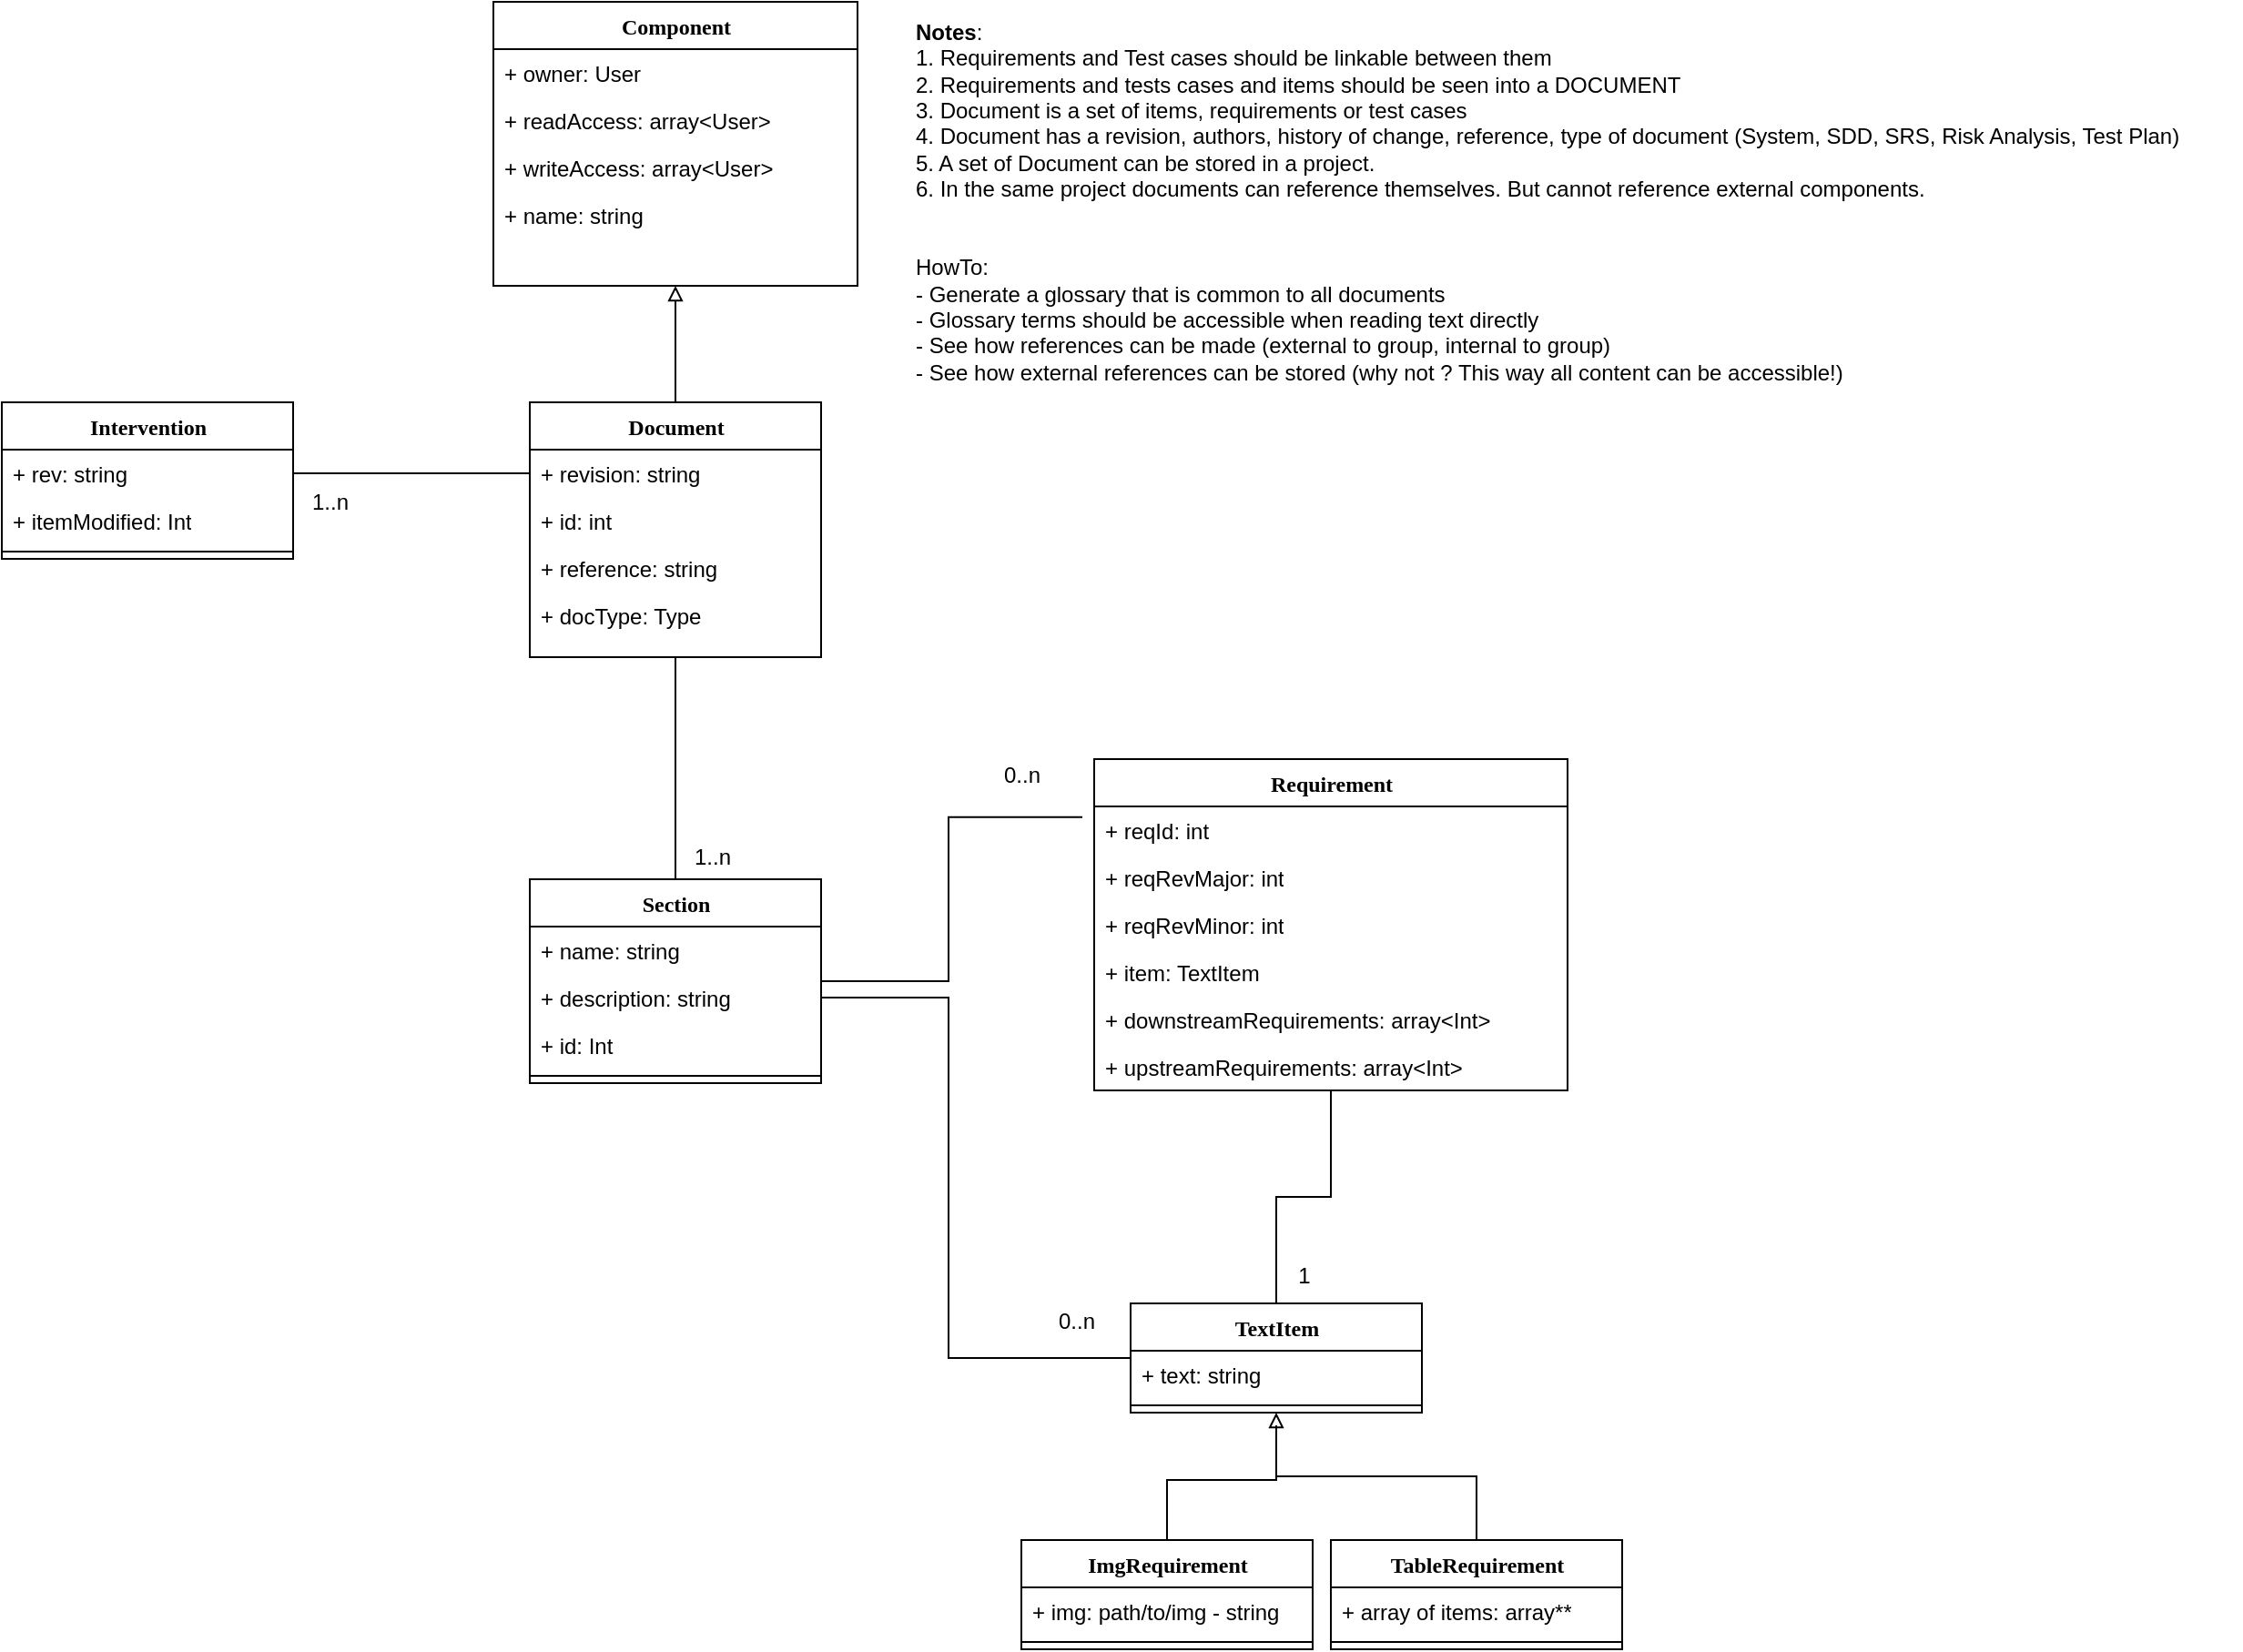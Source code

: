 <mxfile version="20.2.8" type="device"><diagram name="Page-1" id="6133507b-19e7-1e82-6fc7-422aa6c4b21f"><mxGraphModel dx="1422" dy="1630" grid="1" gridSize="10" guides="1" tooltips="1" connect="1" arrows="1" fold="1" page="1" pageScale="1" pageWidth="1100" pageHeight="850" background="none" math="0" shadow="0"><root><mxCell id="0"/><mxCell id="1" parent="0"/><mxCell id="nu8oI9lx687MHpXz6TGe-50" style="edgeStyle=orthogonalEdgeStyle;rounded=0;orthogonalLoop=1;jettySize=auto;html=1;exitX=0.5;exitY=1;exitDx=0;exitDy=0;entryX=0.5;entryY=0;entryDx=0;entryDy=0;endArrow=none;endFill=0;" edge="1" parent="1" source="nu8oI9lx687MHpXz6TGe-1" target="nu8oI9lx687MHpXz6TGe-7"><mxGeometry relative="1" as="geometry"/></mxCell><mxCell id="nu8oI9lx687MHpXz6TGe-83" style="edgeStyle=orthogonalEdgeStyle;rounded=0;orthogonalLoop=1;jettySize=auto;html=1;exitX=0.5;exitY=0;exitDx=0;exitDy=0;entryX=0.5;entryY=1;entryDx=0;entryDy=0;endArrow=block;endFill=0;" edge="1" parent="1" source="nu8oI9lx687MHpXz6TGe-1" target="nu8oI9lx687MHpXz6TGe-76"><mxGeometry relative="1" as="geometry"/></mxCell><mxCell id="nu8oI9lx687MHpXz6TGe-1" value="Document" style="swimlane;html=1;fontStyle=1;align=center;verticalAlign=top;childLayout=stackLayout;horizontal=1;startSize=26;horizontalStack=0;resizeParent=1;resizeLast=0;collapsible=1;marginBottom=0;swimlaneFillColor=#ffffff;rounded=0;shadow=0;comic=0;labelBackgroundColor=none;strokeWidth=1;fillColor=none;fontFamily=Verdana;fontSize=12" vertex="1" parent="1"><mxGeometry x="1310" y="-130" width="160" height="140" as="geometry"/></mxCell><mxCell id="nu8oI9lx687MHpXz6TGe-54" value="+ revision: string" style="text;html=1;strokeColor=none;fillColor=none;align=left;verticalAlign=top;spacingLeft=4;spacingRight=4;whiteSpace=wrap;overflow=hidden;rotatable=0;points=[[0,0.5],[1,0.5]];portConstraint=eastwest;" vertex="1" parent="nu8oI9lx687MHpXz6TGe-1"><mxGeometry y="26" width="160" height="26" as="geometry"/></mxCell><mxCell id="nu8oI9lx687MHpXz6TGe-74" value="+ id: int" style="text;html=1;strokeColor=none;fillColor=none;align=left;verticalAlign=top;spacingLeft=4;spacingRight=4;whiteSpace=wrap;overflow=hidden;rotatable=0;points=[[0,0.5],[1,0.5]];portConstraint=eastwest;" vertex="1" parent="nu8oI9lx687MHpXz6TGe-1"><mxGeometry y="52" width="160" height="26" as="geometry"/></mxCell><mxCell id="nu8oI9lx687MHpXz6TGe-75" value="+ reference: string" style="text;html=1;strokeColor=none;fillColor=none;align=left;verticalAlign=top;spacingLeft=4;spacingRight=4;whiteSpace=wrap;overflow=hidden;rotatable=0;points=[[0,0.5],[1,0.5]];portConstraint=eastwest;" vertex="1" parent="nu8oI9lx687MHpXz6TGe-1"><mxGeometry y="78" width="160" height="26" as="geometry"/></mxCell><mxCell id="nu8oI9lx687MHpXz6TGe-82" value="+ docType: Type" style="text;html=1;strokeColor=none;fillColor=none;align=left;verticalAlign=top;spacingLeft=4;spacingRight=4;whiteSpace=wrap;overflow=hidden;rotatable=0;points=[[0,0.5],[1,0.5]];portConstraint=eastwest;" vertex="1" parent="nu8oI9lx687MHpXz6TGe-1"><mxGeometry y="104" width="160" height="26" as="geometry"/></mxCell><mxCell id="nu8oI9lx687MHpXz6TGe-24" style="edgeStyle=orthogonalEdgeStyle;rounded=0;orthogonalLoop=1;jettySize=auto;html=1;exitX=1;exitY=0.5;exitDx=0;exitDy=0;entryX=-0.025;entryY=0.175;entryDx=0;entryDy=0;entryPerimeter=0;endArrow=none;endFill=0;" edge="1" parent="1" source="nu8oI9lx687MHpXz6TGe-7" target="nu8oI9lx687MHpXz6TGe-11"><mxGeometry relative="1" as="geometry"><Array as="points"><mxPoint x="1540" y="188"/><mxPoint x="1540" y="98"/></Array></mxGeometry></mxCell><mxCell id="nu8oI9lx687MHpXz6TGe-7" value="Section" style="swimlane;html=1;fontStyle=1;align=center;verticalAlign=top;childLayout=stackLayout;horizontal=1;startSize=26;horizontalStack=0;resizeParent=1;resizeLast=0;collapsible=1;marginBottom=0;swimlaneFillColor=#ffffff;rounded=0;shadow=0;comic=0;labelBackgroundColor=none;strokeWidth=1;fillColor=none;fontFamily=Verdana;fontSize=12" vertex="1" parent="1"><mxGeometry x="1310" y="132" width="160" height="112" as="geometry"/></mxCell><mxCell id="nu8oI9lx687MHpXz6TGe-26" value="+ name: string" style="text;html=1;strokeColor=none;fillColor=none;align=left;verticalAlign=top;spacingLeft=4;spacingRight=4;whiteSpace=wrap;overflow=hidden;rotatable=0;points=[[0,0.5],[1,0.5]];portConstraint=eastwest;" vertex="1" parent="nu8oI9lx687MHpXz6TGe-7"><mxGeometry y="26" width="160" height="26" as="geometry"/></mxCell><mxCell id="nu8oI9lx687MHpXz6TGe-27" value="+ description: string" style="text;html=1;strokeColor=none;fillColor=none;align=left;verticalAlign=top;spacingLeft=4;spacingRight=4;whiteSpace=wrap;overflow=hidden;rotatable=0;points=[[0,0.5],[1,0.5]];portConstraint=eastwest;" vertex="1" parent="nu8oI9lx687MHpXz6TGe-7"><mxGeometry y="52" width="160" height="26" as="geometry"/></mxCell><mxCell id="nu8oI9lx687MHpXz6TGe-73" value="+ id: Int" style="text;html=1;strokeColor=none;fillColor=none;align=left;verticalAlign=top;spacingLeft=4;spacingRight=4;whiteSpace=wrap;overflow=hidden;rotatable=0;points=[[0,0.5],[1,0.5]];portConstraint=eastwest;" vertex="1" parent="nu8oI9lx687MHpXz6TGe-7"><mxGeometry y="78" width="160" height="26" as="geometry"/></mxCell><mxCell id="nu8oI9lx687MHpXz6TGe-8" value="" style="line;html=1;strokeWidth=1;fillColor=none;align=left;verticalAlign=middle;spacingTop=-1;spacingLeft=3;spacingRight=3;rotatable=0;labelPosition=right;points=[];portConstraint=eastwest;" vertex="1" parent="nu8oI9lx687MHpXz6TGe-7"><mxGeometry y="104" width="160" height="8" as="geometry"/></mxCell><mxCell id="nu8oI9lx687MHpXz6TGe-46" style="edgeStyle=orthogonalEdgeStyle;rounded=0;orthogonalLoop=1;jettySize=auto;html=1;exitX=0.5;exitY=1;exitDx=0;exitDy=0;entryX=0.5;entryY=0;entryDx=0;entryDy=0;endArrow=none;endFill=0;" edge="1" parent="1" source="nu8oI9lx687MHpXz6TGe-11" target="nu8oI9lx687MHpXz6TGe-38"><mxGeometry relative="1" as="geometry"/></mxCell><mxCell id="nu8oI9lx687MHpXz6TGe-11" value="Requirement" style="swimlane;html=1;fontStyle=1;align=center;verticalAlign=top;childLayout=stackLayout;horizontal=1;startSize=26;horizontalStack=0;resizeParent=1;resizeLast=0;collapsible=1;marginBottom=0;swimlaneFillColor=#ffffff;rounded=0;shadow=0;comic=0;labelBackgroundColor=none;strokeWidth=1;fillColor=none;fontFamily=Verdana;fontSize=12" vertex="1" parent="1"><mxGeometry x="1620" y="66" width="260" height="182" as="geometry"/></mxCell><mxCell id="nu8oI9lx687MHpXz6TGe-12" value="+ reqId: int" style="text;html=1;strokeColor=none;fillColor=none;align=left;verticalAlign=top;spacingLeft=4;spacingRight=4;whiteSpace=wrap;overflow=hidden;rotatable=0;points=[[0,0.5],[1,0.5]];portConstraint=eastwest;" vertex="1" parent="nu8oI9lx687MHpXz6TGe-11"><mxGeometry y="26" width="260" height="26" as="geometry"/></mxCell><mxCell id="nu8oI9lx687MHpXz6TGe-13" value="+ reqRevMajor: int" style="text;html=1;strokeColor=none;fillColor=none;align=left;verticalAlign=top;spacingLeft=4;spacingRight=4;whiteSpace=wrap;overflow=hidden;rotatable=0;points=[[0,0.5],[1,0.5]];portConstraint=eastwest;" vertex="1" parent="nu8oI9lx687MHpXz6TGe-11"><mxGeometry y="52" width="260" height="26" as="geometry"/></mxCell><mxCell id="nu8oI9lx687MHpXz6TGe-17" value="+ reqRevMinor: int" style="text;html=1;strokeColor=none;fillColor=none;align=left;verticalAlign=top;spacingLeft=4;spacingRight=4;whiteSpace=wrap;overflow=hidden;rotatable=0;points=[[0,0.5],[1,0.5]];portConstraint=eastwest;" vertex="1" parent="nu8oI9lx687MHpXz6TGe-11"><mxGeometry y="78" width="260" height="26" as="geometry"/></mxCell><mxCell id="nu8oI9lx687MHpXz6TGe-43" value="+ item: TextItem" style="text;html=1;strokeColor=none;fillColor=none;align=left;verticalAlign=top;spacingLeft=4;spacingRight=4;whiteSpace=wrap;overflow=hidden;rotatable=0;points=[[0,0.5],[1,0.5]];portConstraint=eastwest;" vertex="1" parent="nu8oI9lx687MHpXz6TGe-11"><mxGeometry y="104" width="260" height="26" as="geometry"/></mxCell><mxCell id="nu8oI9lx687MHpXz6TGe-55" value="+ downstreamRequirements: array&amp;lt;Int&amp;gt;" style="text;html=1;strokeColor=none;fillColor=none;align=left;verticalAlign=top;spacingLeft=4;spacingRight=4;whiteSpace=wrap;overflow=hidden;rotatable=0;points=[[0,0.5],[1,0.5]];portConstraint=eastwest;" vertex="1" parent="nu8oI9lx687MHpXz6TGe-11"><mxGeometry y="130" width="260" height="26" as="geometry"/></mxCell><mxCell id="nu8oI9lx687MHpXz6TGe-56" value="+ upstreamRequirements: array&amp;lt;Int&amp;gt;" style="text;html=1;strokeColor=none;fillColor=none;align=left;verticalAlign=top;spacingLeft=4;spacingRight=4;whiteSpace=wrap;overflow=hidden;rotatable=0;points=[[0,0.5],[1,0.5]];portConstraint=eastwest;" vertex="1" parent="nu8oI9lx687MHpXz6TGe-11"><mxGeometry y="156" width="260" height="26" as="geometry"/></mxCell><mxCell id="nu8oI9lx687MHpXz6TGe-25" value="0..n" style="text;html=1;align=center;verticalAlign=middle;resizable=0;points=[];autosize=1;strokeColor=none;fillColor=none;" vertex="1" parent="1"><mxGeometry x="1560" y="60" width="40" height="30" as="geometry"/></mxCell><mxCell id="nu8oI9lx687MHpXz6TGe-42" style="edgeStyle=orthogonalEdgeStyle;rounded=0;orthogonalLoop=1;jettySize=auto;html=1;exitX=0.5;exitY=0;exitDx=0;exitDy=0;endArrow=block;endFill=0;" edge="1" parent="1" source="nu8oI9lx687MHpXz6TGe-28" target="nu8oI9lx687MHpXz6TGe-38"><mxGeometry relative="1" as="geometry"/></mxCell><mxCell id="nu8oI9lx687MHpXz6TGe-28" value="TableRequirement" style="swimlane;html=1;fontStyle=1;align=center;verticalAlign=top;childLayout=stackLayout;horizontal=1;startSize=26;horizontalStack=0;resizeParent=1;resizeLast=0;collapsible=1;marginBottom=0;swimlaneFillColor=#ffffff;rounded=0;shadow=0;comic=0;labelBackgroundColor=none;strokeWidth=1;fillColor=none;fontFamily=Verdana;fontSize=12" vertex="1" parent="1"><mxGeometry x="1750" y="495" width="160" height="60" as="geometry"/></mxCell><mxCell id="nu8oI9lx687MHpXz6TGe-29" value="+ array of items: array**" style="text;html=1;strokeColor=none;fillColor=none;align=left;verticalAlign=top;spacingLeft=4;spacingRight=4;whiteSpace=wrap;overflow=hidden;rotatable=0;points=[[0,0.5],[1,0.5]];portConstraint=eastwest;" vertex="1" parent="nu8oI9lx687MHpXz6TGe-28"><mxGeometry y="26" width="160" height="26" as="geometry"/></mxCell><mxCell id="nu8oI9lx687MHpXz6TGe-30" value="" style="line;html=1;strokeWidth=1;fillColor=none;align=left;verticalAlign=middle;spacingTop=-1;spacingLeft=3;spacingRight=3;rotatable=0;labelPosition=right;points=[];portConstraint=eastwest;" vertex="1" parent="nu8oI9lx687MHpXz6TGe-28"><mxGeometry y="52" width="160" height="8" as="geometry"/></mxCell><mxCell id="nu8oI9lx687MHpXz6TGe-45" style="edgeStyle=orthogonalEdgeStyle;rounded=0;orthogonalLoop=1;jettySize=auto;html=1;exitX=0.5;exitY=0;exitDx=0;exitDy=0;endArrow=none;endFill=0;" edge="1" parent="1" source="nu8oI9lx687MHpXz6TGe-32"><mxGeometry relative="1" as="geometry"><mxPoint x="1720" y="432" as="targetPoint"/><Array as="points"><mxPoint x="1660" y="462"/><mxPoint x="1720" y="462"/></Array></mxGeometry></mxCell><mxCell id="nu8oI9lx687MHpXz6TGe-32" value="ImgRequirement" style="swimlane;html=1;fontStyle=1;align=center;verticalAlign=top;childLayout=stackLayout;horizontal=1;startSize=26;horizontalStack=0;resizeParent=1;resizeLast=0;collapsible=1;marginBottom=0;swimlaneFillColor=#ffffff;rounded=0;shadow=0;comic=0;labelBackgroundColor=none;strokeWidth=1;fillColor=none;fontFamily=Verdana;fontSize=12" vertex="1" parent="1"><mxGeometry x="1580" y="495" width="160" height="60" as="geometry"/></mxCell><mxCell id="nu8oI9lx687MHpXz6TGe-33" value="+ img: path/to/img - string" style="text;html=1;strokeColor=none;fillColor=none;align=left;verticalAlign=top;spacingLeft=4;spacingRight=4;whiteSpace=wrap;overflow=hidden;rotatable=0;points=[[0,0.5],[1,0.5]];portConstraint=eastwest;" vertex="1" parent="nu8oI9lx687MHpXz6TGe-32"><mxGeometry y="26" width="160" height="26" as="geometry"/></mxCell><mxCell id="nu8oI9lx687MHpXz6TGe-34" value="" style="line;html=1;strokeWidth=1;fillColor=none;align=left;verticalAlign=middle;spacingTop=-1;spacingLeft=3;spacingRight=3;rotatable=0;labelPosition=right;points=[];portConstraint=eastwest;" vertex="1" parent="nu8oI9lx687MHpXz6TGe-32"><mxGeometry y="52" width="160" height="8" as="geometry"/></mxCell><mxCell id="nu8oI9lx687MHpXz6TGe-38" value="TextItem" style="swimlane;html=1;fontStyle=1;align=center;verticalAlign=top;childLayout=stackLayout;horizontal=1;startSize=26;horizontalStack=0;resizeParent=1;resizeLast=0;collapsible=1;marginBottom=0;swimlaneFillColor=#ffffff;rounded=0;shadow=0;comic=0;labelBackgroundColor=none;strokeWidth=1;fillColor=none;fontFamily=Verdana;fontSize=12" vertex="1" parent="1"><mxGeometry x="1640" y="365" width="160" height="60" as="geometry"/></mxCell><mxCell id="nu8oI9lx687MHpXz6TGe-19" value="+ text: string" style="text;html=1;strokeColor=none;fillColor=none;align=left;verticalAlign=top;spacingLeft=4;spacingRight=4;whiteSpace=wrap;overflow=hidden;rotatable=0;points=[[0,0.5],[1,0.5]];portConstraint=eastwest;" vertex="1" parent="nu8oI9lx687MHpXz6TGe-38"><mxGeometry y="26" width="160" height="26" as="geometry"/></mxCell><mxCell id="nu8oI9lx687MHpXz6TGe-40" value="" style="line;html=1;strokeWidth=1;fillColor=none;align=left;verticalAlign=middle;spacingTop=-1;spacingLeft=3;spacingRight=3;rotatable=0;labelPosition=right;points=[];portConstraint=eastwest;" vertex="1" parent="nu8oI9lx687MHpXz6TGe-38"><mxGeometry y="52" width="160" height="8" as="geometry"/></mxCell><mxCell id="nu8oI9lx687MHpXz6TGe-47" style="edgeStyle=orthogonalEdgeStyle;rounded=0;orthogonalLoop=1;jettySize=auto;html=1;exitX=1;exitY=0.5;exitDx=0;exitDy=0;entryX=0;entryY=0.5;entryDx=0;entryDy=0;endArrow=none;endFill=0;" edge="1" parent="1" source="nu8oI9lx687MHpXz6TGe-27" target="nu8oI9lx687MHpXz6TGe-38"><mxGeometry relative="1" as="geometry"><Array as="points"><mxPoint x="1540" y="197"/><mxPoint x="1540" y="395"/></Array></mxGeometry></mxCell><mxCell id="nu8oI9lx687MHpXz6TGe-48" value="0..n" style="text;html=1;align=center;verticalAlign=middle;resizable=0;points=[];autosize=1;strokeColor=none;fillColor=none;" vertex="1" parent="1"><mxGeometry x="1590" y="360" width="40" height="30" as="geometry"/></mxCell><mxCell id="nu8oI9lx687MHpXz6TGe-49" value="1" style="text;html=1;align=center;verticalAlign=middle;resizable=0;points=[];autosize=1;strokeColor=none;fillColor=none;" vertex="1" parent="1"><mxGeometry x="1720" y="335" width="30" height="30" as="geometry"/></mxCell><mxCell id="nu8oI9lx687MHpXz6TGe-51" value="1..n" style="text;html=1;align=center;verticalAlign=middle;resizable=0;points=[];autosize=1;strokeColor=none;fillColor=none;" vertex="1" parent="1"><mxGeometry x="1390" y="105" width="40" height="30" as="geometry"/></mxCell><mxCell id="nu8oI9lx687MHpXz6TGe-58" value="Intervention" style="swimlane;html=1;fontStyle=1;align=center;verticalAlign=top;childLayout=stackLayout;horizontal=1;startSize=26;horizontalStack=0;resizeParent=1;resizeLast=0;collapsible=1;marginBottom=0;swimlaneFillColor=#ffffff;rounded=0;shadow=0;comic=0;labelBackgroundColor=none;strokeWidth=1;fillColor=none;fontFamily=Verdana;fontSize=12" vertex="1" parent="1"><mxGeometry x="1020" y="-130" width="160" height="86" as="geometry"/></mxCell><mxCell id="nu8oI9lx687MHpXz6TGe-59" value="+ rev: string" style="text;html=1;strokeColor=none;fillColor=none;align=left;verticalAlign=top;spacingLeft=4;spacingRight=4;whiteSpace=wrap;overflow=hidden;rotatable=0;points=[[0,0.5],[1,0.5]];portConstraint=eastwest;" vertex="1" parent="nu8oI9lx687MHpXz6TGe-58"><mxGeometry y="26" width="160" height="26" as="geometry"/></mxCell><mxCell id="nu8oI9lx687MHpXz6TGe-72" value="+ itemModified: Int" style="text;html=1;strokeColor=none;fillColor=none;align=left;verticalAlign=top;spacingLeft=4;spacingRight=4;whiteSpace=wrap;overflow=hidden;rotatable=0;points=[[0,0.5],[1,0.5]];portConstraint=eastwest;" vertex="1" parent="nu8oI9lx687MHpXz6TGe-58"><mxGeometry y="52" width="160" height="26" as="geometry"/></mxCell><mxCell id="nu8oI9lx687MHpXz6TGe-61" value="" style="line;html=1;strokeWidth=1;fillColor=none;align=left;verticalAlign=middle;spacingTop=-1;spacingLeft=3;spacingRight=3;rotatable=0;labelPosition=right;points=[];portConstraint=eastwest;" vertex="1" parent="nu8oI9lx687MHpXz6TGe-58"><mxGeometry y="78" width="160" height="8" as="geometry"/></mxCell><mxCell id="nu8oI9lx687MHpXz6TGe-70" style="edgeStyle=orthogonalEdgeStyle;rounded=0;orthogonalLoop=1;jettySize=auto;html=1;exitX=0;exitY=0.5;exitDx=0;exitDy=0;entryX=1;entryY=0.5;entryDx=0;entryDy=0;endArrow=none;endFill=0;" edge="1" parent="1" source="nu8oI9lx687MHpXz6TGe-54" target="nu8oI9lx687MHpXz6TGe-59"><mxGeometry relative="1" as="geometry"/></mxCell><mxCell id="nu8oI9lx687MHpXz6TGe-71" value="1..n" style="text;html=1;align=center;verticalAlign=middle;resizable=0;points=[];autosize=1;strokeColor=none;fillColor=none;" vertex="1" parent="1"><mxGeometry x="1180" y="-90" width="40" height="30" as="geometry"/></mxCell><mxCell id="nu8oI9lx687MHpXz6TGe-76" value="Component" style="swimlane;html=1;fontStyle=1;align=center;verticalAlign=top;childLayout=stackLayout;horizontal=1;startSize=26;horizontalStack=0;resizeParent=1;resizeLast=0;collapsible=1;marginBottom=0;swimlaneFillColor=#ffffff;rounded=0;shadow=0;comic=0;labelBackgroundColor=none;strokeWidth=1;fillColor=none;fontFamily=Verdana;fontSize=12" vertex="1" parent="1"><mxGeometry x="1290" y="-350" width="200" height="156" as="geometry"/></mxCell><mxCell id="nu8oI9lx687MHpXz6TGe-84" value="+ owner: User" style="text;html=1;strokeColor=none;fillColor=none;align=left;verticalAlign=top;spacingLeft=4;spacingRight=4;whiteSpace=wrap;overflow=hidden;rotatable=0;points=[[0,0.5],[1,0.5]];portConstraint=eastwest;" vertex="1" parent="nu8oI9lx687MHpXz6TGe-76"><mxGeometry y="26" width="200" height="26" as="geometry"/></mxCell><mxCell id="nu8oI9lx687MHpXz6TGe-85" value="+ readAccess: array&amp;lt;User&amp;gt;" style="text;html=1;strokeColor=none;fillColor=none;align=left;verticalAlign=top;spacingLeft=4;spacingRight=4;whiteSpace=wrap;overflow=hidden;rotatable=0;points=[[0,0.5],[1,0.5]];portConstraint=eastwest;" vertex="1" parent="nu8oI9lx687MHpXz6TGe-76"><mxGeometry y="52" width="200" height="26" as="geometry"/></mxCell><mxCell id="nu8oI9lx687MHpXz6TGe-86" value="+ writeAccess: array&amp;lt;User&amp;gt;" style="text;html=1;strokeColor=none;fillColor=none;align=left;verticalAlign=top;spacingLeft=4;spacingRight=4;whiteSpace=wrap;overflow=hidden;rotatable=0;points=[[0,0.5],[1,0.5]];portConstraint=eastwest;" vertex="1" parent="nu8oI9lx687MHpXz6TGe-76"><mxGeometry y="78" width="200" height="26" as="geometry"/></mxCell><mxCell id="nu8oI9lx687MHpXz6TGe-52" value="+ name: string" style="text;html=1;strokeColor=none;fillColor=none;align=left;verticalAlign=top;spacingLeft=4;spacingRight=4;whiteSpace=wrap;overflow=hidden;rotatable=0;points=[[0,0.5],[1,0.5]];portConstraint=eastwest;" vertex="1" parent="nu8oI9lx687MHpXz6TGe-76"><mxGeometry y="104" width="200" height="26" as="geometry"/></mxCell><mxCell id="nu8oI9lx687MHpXz6TGe-87" value="&lt;div&gt;&lt;b&gt;Notes&lt;/b&gt;:&lt;/div&gt;&lt;div&gt;1. Requirements and Test cases should be linkable between them&lt;/div&gt;&lt;div&gt;2. Requirements and tests cases and items should be seen into a DOCUMENT&lt;/div&gt;&lt;div&gt;3. Document is a set of items, requirements or test cases&lt;/div&gt;&lt;div&gt;4. Document has a revision, authors, history of change, reference, type of document (System, SDD, SRS, Risk Analysis, Test Plan)&lt;/div&gt;&lt;div&gt;5. A set of Document can be stored in a project.&lt;/div&gt;&lt;div&gt;6. In the same project documents can reference themselves. But cannot reference external components.&lt;/div&gt;&lt;div&gt;&lt;br&gt;&lt;/div&gt;&lt;div&gt;&lt;br&gt;&lt;/div&gt;&lt;div&gt;HowTo:&lt;/div&gt;&lt;div&gt;- Generate a glossary that is common to all documents&lt;/div&gt;&lt;div&gt;- Glossary terms should be accessible when reading text directly&lt;br&gt;&lt;/div&gt;&lt;div&gt;- See how references can be made (external to group, internal to group)&lt;/div&gt;&lt;div&gt;- See how external references can be stored (why not ? This way all content can be accessible!)&lt;br&gt;&lt;/div&gt;" style="text;html=1;align=left;verticalAlign=middle;resizable=0;points=[];autosize=1;strokeColor=none;fillColor=none;" vertex="1" parent="1"><mxGeometry x="1520" y="-350" width="730" height="220" as="geometry"/></mxCell></root></mxGraphModel></diagram></mxfile>